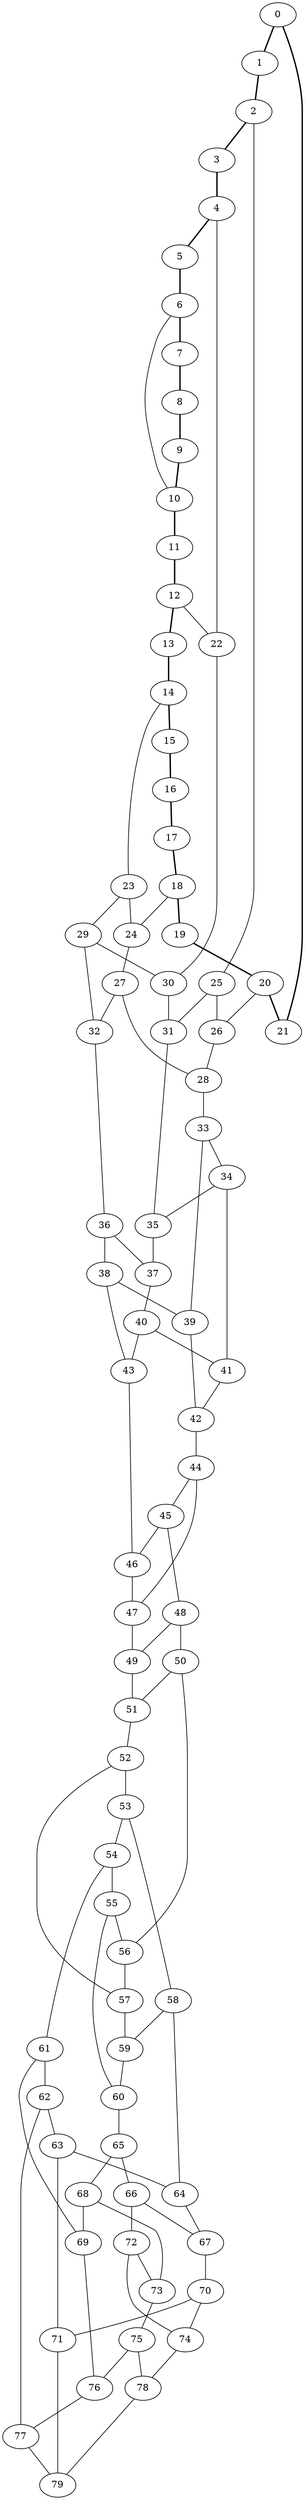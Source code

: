 graph G {
0 [ pos = " 8.94,0.00!" ];
0 -- 1[style=bold];
0 -- 21[style=bold];
1 [ pos = " 8.58,2.52!" ];
1 -- 2[style=bold];
2 [ pos = " 7.52,4.84!" ];
2 -- 3[style=bold];
2 -- 25;
3 [ pos = " 5.86,6.76!" ];
3 -- 4[style=bold];
4 [ pos = " 3.72,8.14!" ];
4 -- 5[style=bold];
4 -- 22;
5 [ pos = " 1.27,8.85!" ];
5 -- 6[style=bold];
6 [ pos = " -1.27,8.85!" ];
6 -- 7[style=bold];
6 -- 10;
7 [ pos = " -3.72,8.14!" ];
7 -- 8[style=bold];
8 [ pos = " -5.86,6.76!" ];
8 -- 9[style=bold];
9 [ pos = " -7.52,4.84!" ];
9 -- 10[style=bold];
10 [ pos = " -8.58,2.52!" ];
10 -- 11[style=bold];
11 [ pos = " -8.94,0.00!" ];
11 -- 12[style=bold];
12 [ pos = " -8.58,-2.52!" ];
12 -- 13[style=bold];
12 -- 22;
13 [ pos = " -7.52,-4.84!" ];
13 -- 14[style=bold];
14 [ pos = " -5.86,-6.76!" ];
14 -- 15[style=bold];
14 -- 23;
15 [ pos = " -3.72,-8.14!" ];
15 -- 16[style=bold];
16 [ pos = " -1.27,-8.85!" ];
16 -- 17[style=bold];
17 [ pos = " 1.27,-8.85!" ];
17 -- 18[style=bold];
18 [ pos = " 3.72,-8.14!" ];
18 -- 19[style=bold];
18 -- 24;
19 [ pos = " 5.86,-6.76!" ];
19 -- 20[style=bold];
20 [ pos = " 7.52,-4.84!" ];
20 -- 21[style=bold];
20 -- 26;
21 [ pos = " 8.58,-2.52!" ];
22 -- 30;
23 -- 24;
23 -- 29;
24 -- 27;
25 -- 26;
25 -- 31;
26 -- 28;
27 -- 28;
27 -- 32;
28 -- 33;
29 -- 30;
29 -- 32;
30 -- 31;
31 -- 35;
32 -- 36;
33 -- 34;
33 -- 39;
34 -- 35;
34 -- 41;
35 -- 37;
36 -- 37;
36 -- 38;
37 -- 40;
38 -- 39;
38 -- 43;
39 -- 42;
40 -- 41;
40 -- 43;
41 -- 42;
42 -- 44;
43 -- 46;
44 -- 45;
44 -- 47;
45 -- 46;
45 -- 48;
46 -- 47;
47 -- 49;
48 -- 49;
48 -- 50;
49 -- 51;
50 -- 51;
50 -- 56;
51 -- 52;
52 -- 53;
52 -- 57;
53 -- 54;
53 -- 58;
54 -- 55;
54 -- 61;
55 -- 56;
55 -- 60;
56 -- 57;
57 -- 59;
58 -- 59;
58 -- 64;
59 -- 60;
60 -- 65;
61 -- 62;
61 -- 69;
62 -- 63;
62 -- 77;
63 -- 64;
63 -- 71;
64 -- 67;
65 -- 66;
65 -- 68;
66 -- 67;
66 -- 72;
67 -- 70;
68 -- 69;
68 -- 73;
69 -- 76;
70 -- 71;
70 -- 74;
71 -- 79;
72 -- 73;
72 -- 74;
73 -- 75;
74 -- 78;
75 -- 76;
75 -- 78;
76 -- 77;
77 -- 79;
78 -- 79;
}
